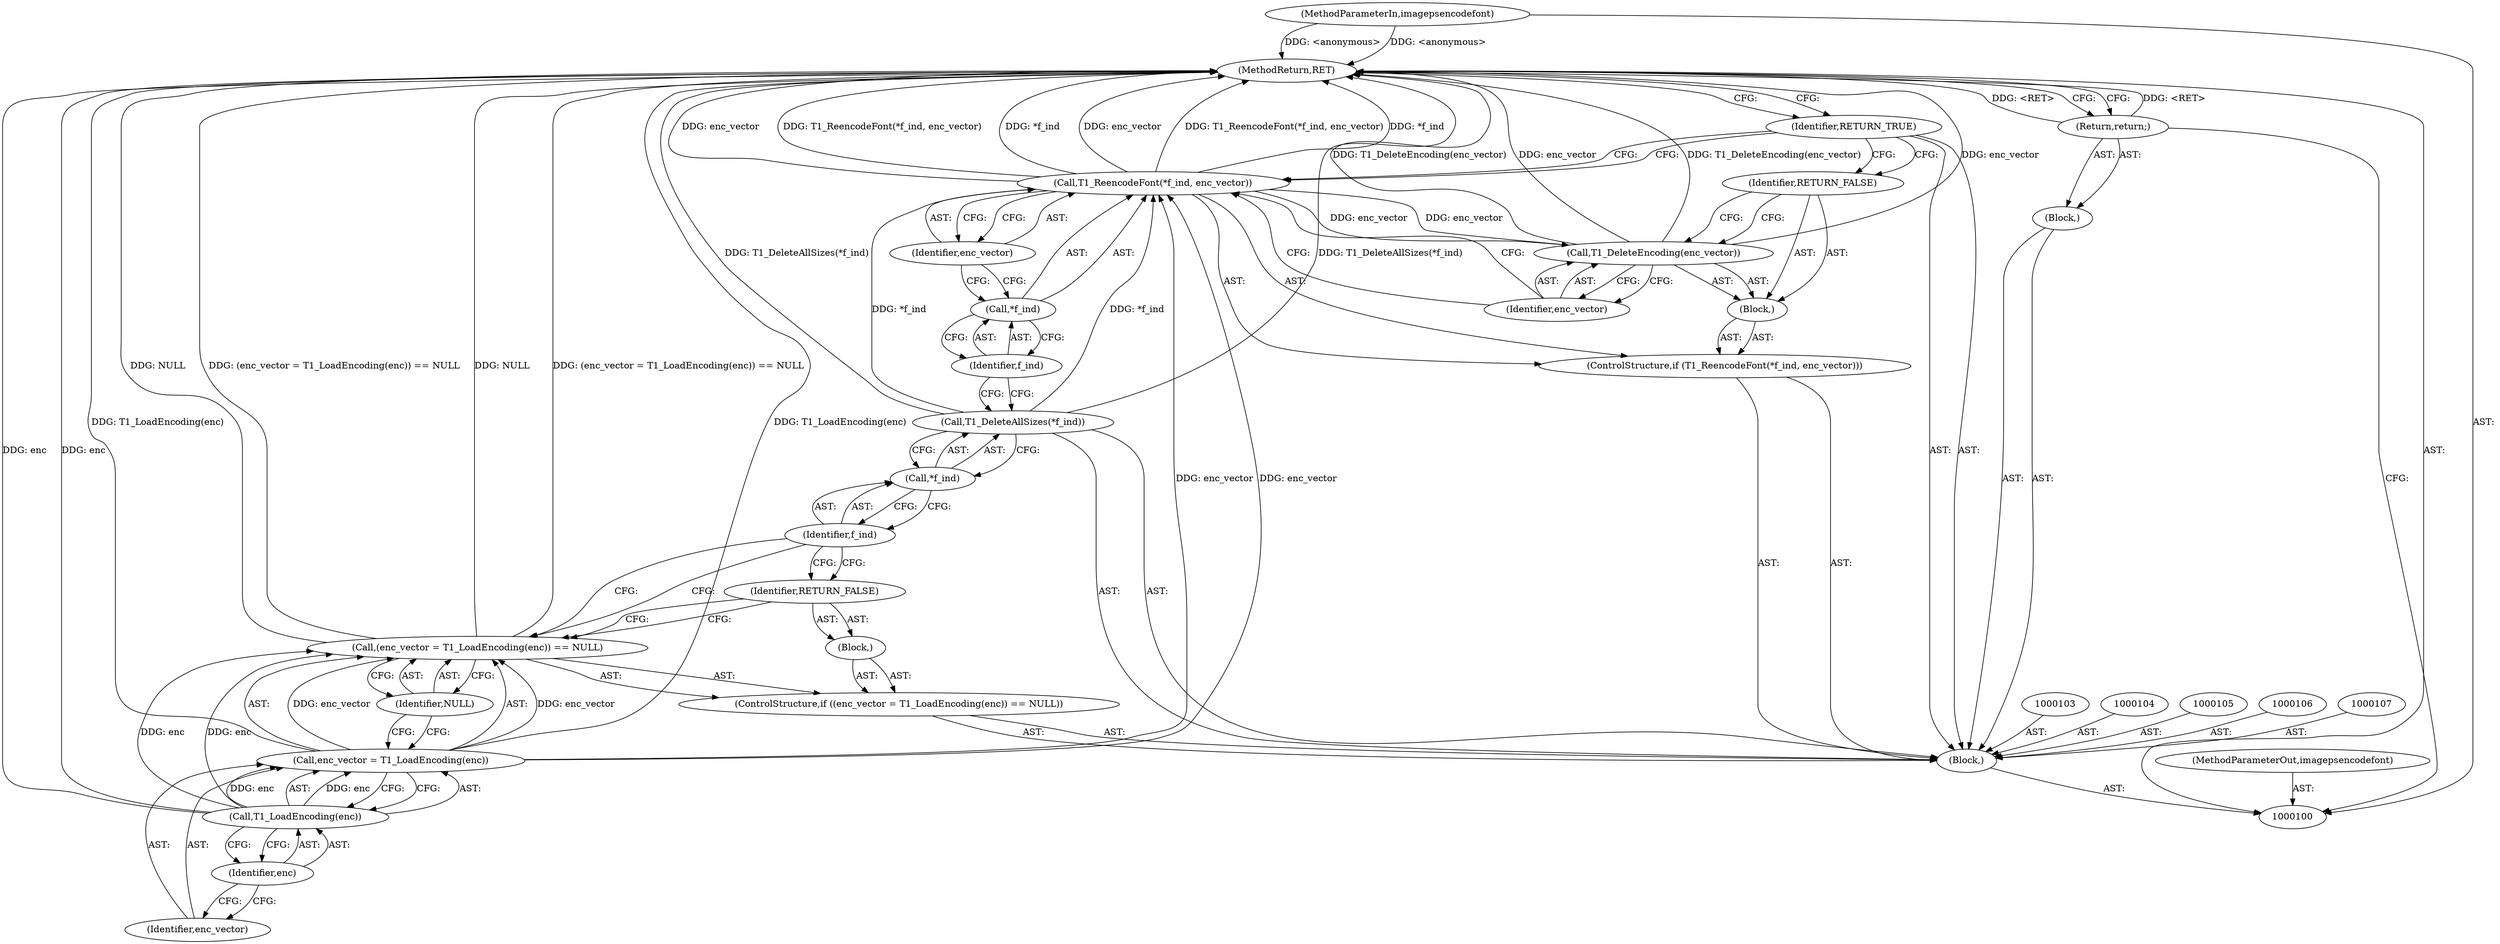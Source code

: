 digraph "0_php_4435b9142ff9813845d5c97ab29a5d637bedb257_2" {
"1000132" [label="(MethodReturn,RET)"];
"1000101" [label="(MethodParameterIn,imagepsencodefont)"];
"1000173" [label="(MethodParameterOut,imagepsencodefont)"];
"1000110" [label="(ControlStructure,if ((enc_vector = T1_LoadEncoding(enc)) == NULL))"];
"1000114" [label="(Call,T1_LoadEncoding(enc))"];
"1000115" [label="(Identifier,enc)"];
"1000116" [label="(Identifier,NULL)"];
"1000111" [label="(Call,(enc_vector = T1_LoadEncoding(enc)) == NULL)"];
"1000117" [label="(Block,)"];
"1000112" [label="(Call,enc_vector = T1_LoadEncoding(enc))"];
"1000113" [label="(Identifier,enc_vector)"];
"1000118" [label="(Identifier,RETURN_FALSE)"];
"1000119" [label="(Call,T1_DeleteAllSizes(*f_ind))"];
"1000120" [label="(Call,*f_ind)"];
"1000121" [label="(Identifier,f_ind)"];
"1000122" [label="(ControlStructure,if (T1_ReencodeFont(*f_ind, enc_vector)))"];
"1000124" [label="(Call,*f_ind)"];
"1000125" [label="(Identifier,f_ind)"];
"1000126" [label="(Identifier,enc_vector)"];
"1000127" [label="(Block,)"];
"1000123" [label="(Call,T1_ReencodeFont(*f_ind, enc_vector))"];
"1000128" [label="(Call,T1_DeleteEncoding(enc_vector))"];
"1000129" [label="(Identifier,enc_vector)"];
"1000102" [label="(Block,)"];
"1000130" [label="(Identifier,RETURN_FALSE)"];
"1000131" [label="(Identifier,RETURN_TRUE)"];
"1000108" [label="(Block,)"];
"1000109" [label="(Return,return;)"];
"1000132" -> "1000100"  [label="AST: "];
"1000132" -> "1000109"  [label="CFG: "];
"1000132" -> "1000131"  [label="CFG: "];
"1000123" -> "1000132"  [label="DDG: enc_vector"];
"1000123" -> "1000132"  [label="DDG: T1_ReencodeFont(*f_ind, enc_vector)"];
"1000123" -> "1000132"  [label="DDG: *f_ind"];
"1000112" -> "1000132"  [label="DDG: T1_LoadEncoding(enc)"];
"1000128" -> "1000132"  [label="DDG: enc_vector"];
"1000128" -> "1000132"  [label="DDG: T1_DeleteEncoding(enc_vector)"];
"1000114" -> "1000132"  [label="DDG: enc"];
"1000101" -> "1000132"  [label="DDG: <anonymous>"];
"1000119" -> "1000132"  [label="DDG: T1_DeleteAllSizes(*f_ind)"];
"1000111" -> "1000132"  [label="DDG: (enc_vector = T1_LoadEncoding(enc)) == NULL"];
"1000111" -> "1000132"  [label="DDG: NULL"];
"1000109" -> "1000132"  [label="DDG: <RET>"];
"1000101" -> "1000100"  [label="AST: "];
"1000101" -> "1000132"  [label="DDG: <anonymous>"];
"1000173" -> "1000100"  [label="AST: "];
"1000110" -> "1000102"  [label="AST: "];
"1000111" -> "1000110"  [label="AST: "];
"1000117" -> "1000110"  [label="AST: "];
"1000114" -> "1000112"  [label="AST: "];
"1000114" -> "1000115"  [label="CFG: "];
"1000115" -> "1000114"  [label="AST: "];
"1000112" -> "1000114"  [label="CFG: "];
"1000114" -> "1000132"  [label="DDG: enc"];
"1000114" -> "1000111"  [label="DDG: enc"];
"1000114" -> "1000112"  [label="DDG: enc"];
"1000115" -> "1000114"  [label="AST: "];
"1000115" -> "1000113"  [label="CFG: "];
"1000114" -> "1000115"  [label="CFG: "];
"1000116" -> "1000111"  [label="AST: "];
"1000116" -> "1000112"  [label="CFG: "];
"1000111" -> "1000116"  [label="CFG: "];
"1000111" -> "1000110"  [label="AST: "];
"1000111" -> "1000116"  [label="CFG: "];
"1000112" -> "1000111"  [label="AST: "];
"1000116" -> "1000111"  [label="AST: "];
"1000118" -> "1000111"  [label="CFG: "];
"1000121" -> "1000111"  [label="CFG: "];
"1000111" -> "1000132"  [label="DDG: (enc_vector = T1_LoadEncoding(enc)) == NULL"];
"1000111" -> "1000132"  [label="DDG: NULL"];
"1000112" -> "1000111"  [label="DDG: enc_vector"];
"1000114" -> "1000111"  [label="DDG: enc"];
"1000117" -> "1000110"  [label="AST: "];
"1000118" -> "1000117"  [label="AST: "];
"1000112" -> "1000111"  [label="AST: "];
"1000112" -> "1000114"  [label="CFG: "];
"1000113" -> "1000112"  [label="AST: "];
"1000114" -> "1000112"  [label="AST: "];
"1000116" -> "1000112"  [label="CFG: "];
"1000112" -> "1000132"  [label="DDG: T1_LoadEncoding(enc)"];
"1000112" -> "1000111"  [label="DDG: enc_vector"];
"1000114" -> "1000112"  [label="DDG: enc"];
"1000112" -> "1000123"  [label="DDG: enc_vector"];
"1000113" -> "1000112"  [label="AST: "];
"1000115" -> "1000113"  [label="CFG: "];
"1000118" -> "1000117"  [label="AST: "];
"1000118" -> "1000111"  [label="CFG: "];
"1000121" -> "1000118"  [label="CFG: "];
"1000119" -> "1000102"  [label="AST: "];
"1000119" -> "1000120"  [label="CFG: "];
"1000120" -> "1000119"  [label="AST: "];
"1000125" -> "1000119"  [label="CFG: "];
"1000119" -> "1000132"  [label="DDG: T1_DeleteAllSizes(*f_ind)"];
"1000119" -> "1000123"  [label="DDG: *f_ind"];
"1000120" -> "1000119"  [label="AST: "];
"1000120" -> "1000121"  [label="CFG: "];
"1000121" -> "1000120"  [label="AST: "];
"1000119" -> "1000120"  [label="CFG: "];
"1000121" -> "1000120"  [label="AST: "];
"1000121" -> "1000118"  [label="CFG: "];
"1000121" -> "1000111"  [label="CFG: "];
"1000120" -> "1000121"  [label="CFG: "];
"1000122" -> "1000102"  [label="AST: "];
"1000123" -> "1000122"  [label="AST: "];
"1000127" -> "1000122"  [label="AST: "];
"1000124" -> "1000123"  [label="AST: "];
"1000124" -> "1000125"  [label="CFG: "];
"1000125" -> "1000124"  [label="AST: "];
"1000126" -> "1000124"  [label="CFG: "];
"1000125" -> "1000124"  [label="AST: "];
"1000125" -> "1000119"  [label="CFG: "];
"1000124" -> "1000125"  [label="CFG: "];
"1000126" -> "1000123"  [label="AST: "];
"1000126" -> "1000124"  [label="CFG: "];
"1000123" -> "1000126"  [label="CFG: "];
"1000127" -> "1000122"  [label="AST: "];
"1000128" -> "1000127"  [label="AST: "];
"1000130" -> "1000127"  [label="AST: "];
"1000123" -> "1000122"  [label="AST: "];
"1000123" -> "1000126"  [label="CFG: "];
"1000124" -> "1000123"  [label="AST: "];
"1000126" -> "1000123"  [label="AST: "];
"1000129" -> "1000123"  [label="CFG: "];
"1000131" -> "1000123"  [label="CFG: "];
"1000123" -> "1000132"  [label="DDG: enc_vector"];
"1000123" -> "1000132"  [label="DDG: T1_ReencodeFont(*f_ind, enc_vector)"];
"1000123" -> "1000132"  [label="DDG: *f_ind"];
"1000119" -> "1000123"  [label="DDG: *f_ind"];
"1000112" -> "1000123"  [label="DDG: enc_vector"];
"1000123" -> "1000128"  [label="DDG: enc_vector"];
"1000128" -> "1000127"  [label="AST: "];
"1000128" -> "1000129"  [label="CFG: "];
"1000129" -> "1000128"  [label="AST: "];
"1000130" -> "1000128"  [label="CFG: "];
"1000128" -> "1000132"  [label="DDG: enc_vector"];
"1000128" -> "1000132"  [label="DDG: T1_DeleteEncoding(enc_vector)"];
"1000123" -> "1000128"  [label="DDG: enc_vector"];
"1000129" -> "1000128"  [label="AST: "];
"1000129" -> "1000123"  [label="CFG: "];
"1000128" -> "1000129"  [label="CFG: "];
"1000102" -> "1000100"  [label="AST: "];
"1000103" -> "1000102"  [label="AST: "];
"1000104" -> "1000102"  [label="AST: "];
"1000105" -> "1000102"  [label="AST: "];
"1000106" -> "1000102"  [label="AST: "];
"1000107" -> "1000102"  [label="AST: "];
"1000108" -> "1000102"  [label="AST: "];
"1000110" -> "1000102"  [label="AST: "];
"1000119" -> "1000102"  [label="AST: "];
"1000122" -> "1000102"  [label="AST: "];
"1000131" -> "1000102"  [label="AST: "];
"1000130" -> "1000127"  [label="AST: "];
"1000130" -> "1000128"  [label="CFG: "];
"1000131" -> "1000130"  [label="CFG: "];
"1000131" -> "1000102"  [label="AST: "];
"1000131" -> "1000130"  [label="CFG: "];
"1000131" -> "1000123"  [label="CFG: "];
"1000132" -> "1000131"  [label="CFG: "];
"1000108" -> "1000102"  [label="AST: "];
"1000109" -> "1000108"  [label="AST: "];
"1000109" -> "1000108"  [label="AST: "];
"1000109" -> "1000100"  [label="CFG: "];
"1000132" -> "1000109"  [label="CFG: "];
"1000109" -> "1000132"  [label="DDG: <RET>"];
}
